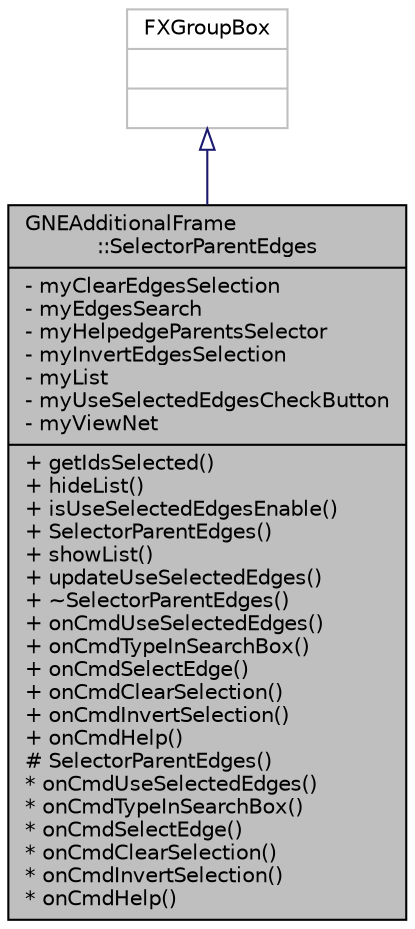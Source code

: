 digraph "GNEAdditionalFrame::SelectorParentEdges"
{
  edge [fontname="Helvetica",fontsize="10",labelfontname="Helvetica",labelfontsize="10"];
  node [fontname="Helvetica",fontsize="10",shape=record];
  Node0 [label="{GNEAdditionalFrame\l::SelectorParentEdges\n|- myClearEdgesSelection\l- myEdgesSearch\l- myHelpedgeParentsSelector\l- myInvertEdgesSelection\l- myList\l- myUseSelectedEdgesCheckButton\l- myViewNet\l|+ getIdsSelected()\l+ hideList()\l+ isUseSelectedEdgesEnable()\l+ SelectorParentEdges()\l+ showList()\l+ updateUseSelectedEdges()\l+ ~SelectorParentEdges()\l+ onCmdUseSelectedEdges()\l+ onCmdTypeInSearchBox()\l+ onCmdSelectEdge()\l+ onCmdClearSelection()\l+ onCmdInvertSelection()\l+ onCmdHelp()\l# SelectorParentEdges()\l* onCmdUseSelectedEdges()\l* onCmdTypeInSearchBox()\l* onCmdSelectEdge()\l* onCmdClearSelection()\l* onCmdInvertSelection()\l* onCmdHelp()\l}",height=0.2,width=0.4,color="black", fillcolor="grey75", style="filled", fontcolor="black"];
  Node1 -> Node0 [dir="back",color="midnightblue",fontsize="10",style="solid",arrowtail="onormal",fontname="Helvetica"];
  Node1 [label="{FXGroupBox\n||}",height=0.2,width=0.4,color="grey75", fillcolor="white", style="filled"];
}

